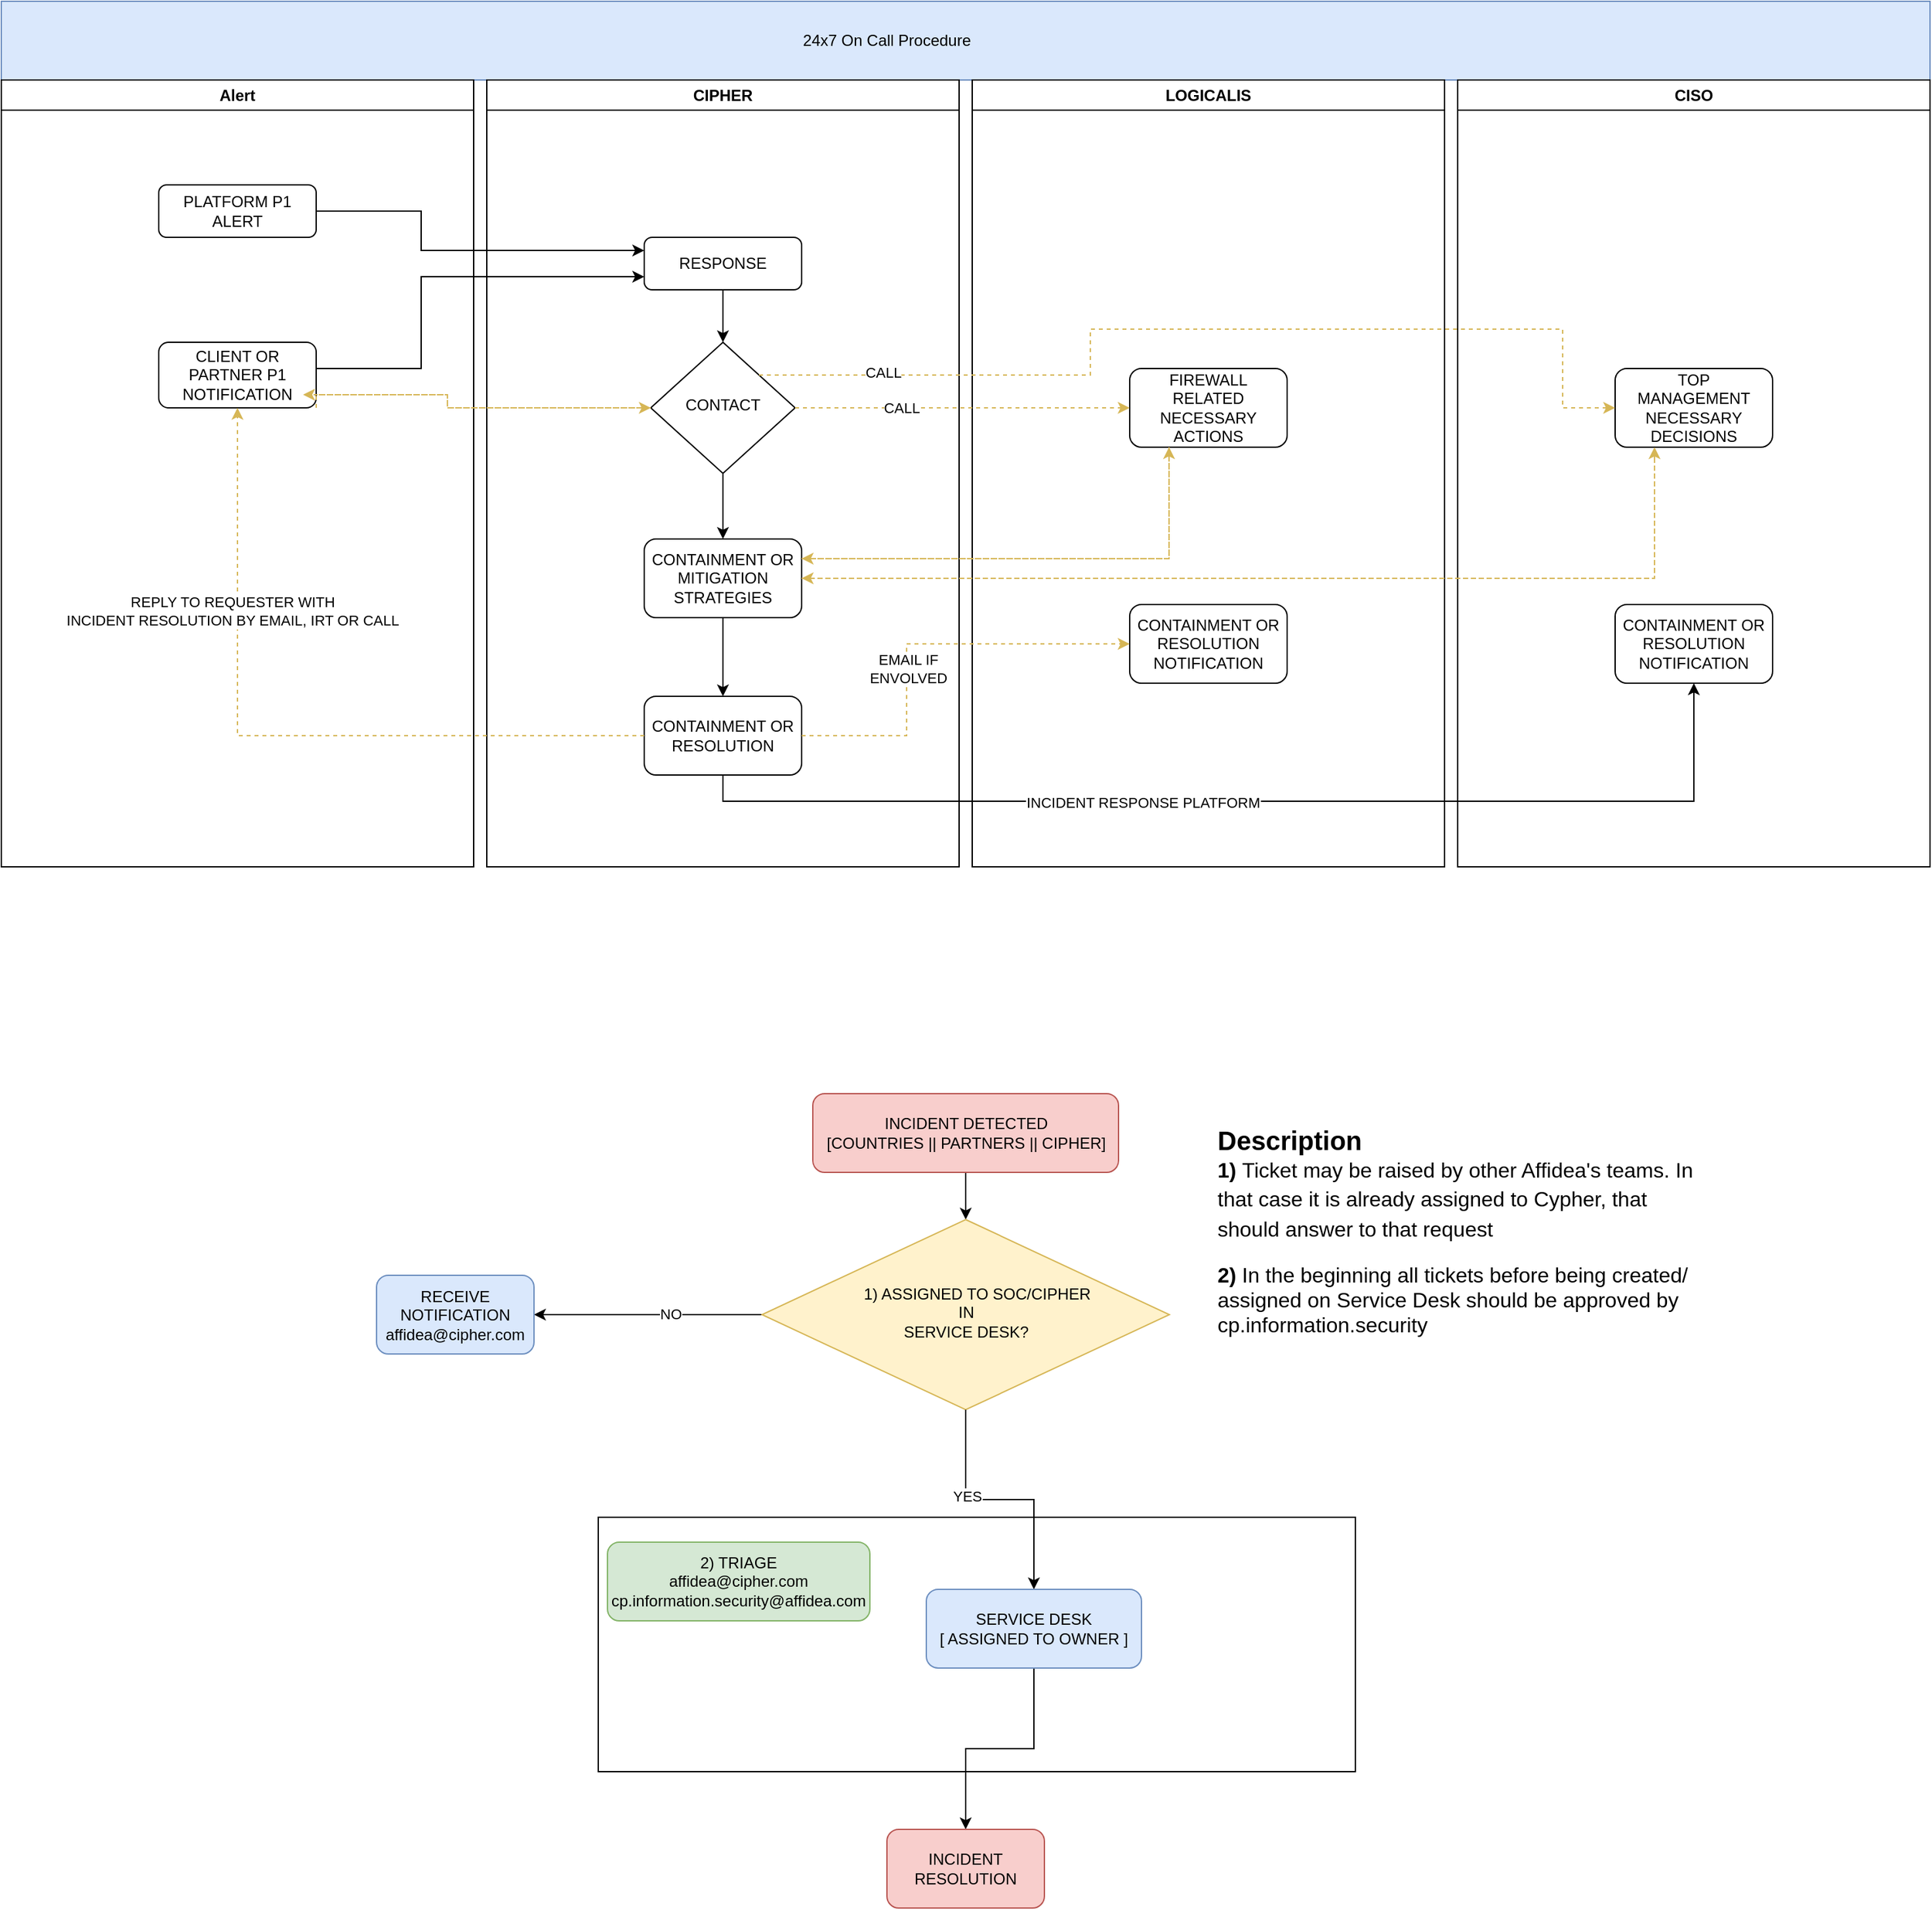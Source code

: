 <mxfile version="21.5.0" type="github">
  <diagram id="C5RBs43oDa-KdzZeNtuy" name="Page-1">
    <mxGraphModel dx="1762" dy="1234" grid="0" gridSize="10" guides="1" tooltips="1" connect="1" arrows="1" fold="1" page="0" pageScale="1" pageWidth="827" pageHeight="1169" math="0" shadow="0">
      <root>
        <mxCell id="WIyWlLk6GJQsqaUBKTNV-0" />
        <mxCell id="WIyWlLk6GJQsqaUBKTNV-1" parent="WIyWlLk6GJQsqaUBKTNV-0" />
        <mxCell id="GwuTtNk6kihslIZRIB3s-1" value="" style="rounded=0;whiteSpace=wrap;html=1;fillColor=#dae8fc;strokeColor=#6c8ebf;" parent="WIyWlLk6GJQsqaUBKTNV-1" vertex="1">
          <mxGeometry y="-20" width="1470" height="60" as="geometry" />
        </mxCell>
        <mxCell id="GwuTtNk6kihslIZRIB3s-0" value="24x7 On Call Procedure" style="text;html=1;strokeColor=none;fillColor=none;align=center;verticalAlign=middle;whiteSpace=wrap;rounded=0;" parent="WIyWlLk6GJQsqaUBKTNV-1" vertex="1">
          <mxGeometry x="600" y="-5" width="150" height="30" as="geometry" />
        </mxCell>
        <mxCell id="GwuTtNk6kihslIZRIB3s-5" value="Alert" style="swimlane;whiteSpace=wrap;html=1;" parent="WIyWlLk6GJQsqaUBKTNV-1" vertex="1">
          <mxGeometry y="40" width="360" height="600" as="geometry" />
        </mxCell>
        <mxCell id="WIyWlLk6GJQsqaUBKTNV-3" value="PLATFORM P1&lt;br&gt;ALERT" style="rounded=1;whiteSpace=wrap;html=1;fontSize=12;glass=0;strokeWidth=1;shadow=0;" parent="GwuTtNk6kihslIZRIB3s-5" vertex="1">
          <mxGeometry x="120" y="80" width="120" height="40" as="geometry" />
        </mxCell>
        <mxCell id="GwuTtNk6kihslIZRIB3s-8" value="CLIENT OR PARTNER P1 NOTIFICATION" style="rounded=1;whiteSpace=wrap;html=1;fontSize=12;glass=0;strokeWidth=1;shadow=0;" parent="GwuTtNk6kihslIZRIB3s-5" vertex="1">
          <mxGeometry x="120" y="200" width="120" height="50" as="geometry" />
        </mxCell>
        <mxCell id="GwuTtNk6kihslIZRIB3s-9" value="CIPHER" style="swimlane;whiteSpace=wrap;html=1;" parent="WIyWlLk6GJQsqaUBKTNV-1" vertex="1">
          <mxGeometry x="370" y="40" width="360" height="600" as="geometry" />
        </mxCell>
        <mxCell id="GwuTtNk6kihslIZRIB3s-15" style="edgeStyle=orthogonalEdgeStyle;rounded=0;orthogonalLoop=1;jettySize=auto;html=1;exitX=0.5;exitY=1;exitDx=0;exitDy=0;entryX=0.5;entryY=0;entryDx=0;entryDy=0;" parent="GwuTtNk6kihslIZRIB3s-9" source="GwuTtNk6kihslIZRIB3s-10" target="WIyWlLk6GJQsqaUBKTNV-6" edge="1">
          <mxGeometry relative="1" as="geometry" />
        </mxCell>
        <mxCell id="GwuTtNk6kihslIZRIB3s-10" value="RESPONSE" style="rounded=1;whiteSpace=wrap;html=1;fontSize=12;glass=0;strokeWidth=1;shadow=0;" parent="GwuTtNk6kihslIZRIB3s-9" vertex="1">
          <mxGeometry x="120" y="120" width="120" height="40" as="geometry" />
        </mxCell>
        <mxCell id="GwuTtNk6kihslIZRIB3s-18" style="edgeStyle=orthogonalEdgeStyle;rounded=0;orthogonalLoop=1;jettySize=auto;html=1;exitX=0.5;exitY=1;exitDx=0;exitDy=0;entryX=0.5;entryY=0;entryDx=0;entryDy=0;" parent="GwuTtNk6kihslIZRIB3s-9" source="WIyWlLk6GJQsqaUBKTNV-6" target="GwuTtNk6kihslIZRIB3s-16" edge="1">
          <mxGeometry relative="1" as="geometry" />
        </mxCell>
        <mxCell id="WIyWlLk6GJQsqaUBKTNV-6" value="CONTACT" style="rhombus;whiteSpace=wrap;html=1;shadow=0;fontFamily=Helvetica;fontSize=12;align=center;strokeWidth=1;spacing=6;spacingTop=-4;" parent="GwuTtNk6kihslIZRIB3s-9" vertex="1">
          <mxGeometry x="125" y="200" width="110" height="100" as="geometry" />
        </mxCell>
        <mxCell id="GwuTtNk6kihslIZRIB3s-20" style="edgeStyle=orthogonalEdgeStyle;rounded=0;orthogonalLoop=1;jettySize=auto;html=1;exitX=0.5;exitY=1;exitDx=0;exitDy=0;entryX=0.5;entryY=0;entryDx=0;entryDy=0;" parent="GwuTtNk6kihslIZRIB3s-9" source="GwuTtNk6kihslIZRIB3s-16" target="GwuTtNk6kihslIZRIB3s-19" edge="1">
          <mxGeometry relative="1" as="geometry" />
        </mxCell>
        <mxCell id="GwuTtNk6kihslIZRIB3s-16" value="CONTAINMENT OR MITIGATION STRATEGIES" style="rounded=1;whiteSpace=wrap;html=1;fontSize=12;glass=0;strokeWidth=1;shadow=0;" parent="GwuTtNk6kihslIZRIB3s-9" vertex="1">
          <mxGeometry x="120" y="350" width="120" height="60" as="geometry" />
        </mxCell>
        <mxCell id="GwuTtNk6kihslIZRIB3s-19" value="CONTAINMENT OR RESOLUTION" style="rounded=1;whiteSpace=wrap;html=1;fontSize=12;glass=0;strokeWidth=1;shadow=0;" parent="GwuTtNk6kihslIZRIB3s-9" vertex="1">
          <mxGeometry x="120" y="470" width="120" height="60" as="geometry" />
        </mxCell>
        <mxCell id="GwuTtNk6kihslIZRIB3s-12" style="edgeStyle=orthogonalEdgeStyle;rounded=0;orthogonalLoop=1;jettySize=auto;html=1;exitX=1;exitY=0.5;exitDx=0;exitDy=0;entryX=0;entryY=0.25;entryDx=0;entryDy=0;" parent="WIyWlLk6GJQsqaUBKTNV-1" source="WIyWlLk6GJQsqaUBKTNV-3" target="GwuTtNk6kihslIZRIB3s-10" edge="1">
          <mxGeometry relative="1" as="geometry">
            <Array as="points">
              <mxPoint x="320" y="140" />
              <mxPoint x="320" y="170" />
            </Array>
          </mxGeometry>
        </mxCell>
        <mxCell id="GwuTtNk6kihslIZRIB3s-13" style="edgeStyle=orthogonalEdgeStyle;rounded=0;orthogonalLoop=1;jettySize=auto;html=1;exitX=1;exitY=0.5;exitDx=0;exitDy=0;entryX=0;entryY=0.75;entryDx=0;entryDy=0;" parent="WIyWlLk6GJQsqaUBKTNV-1" source="GwuTtNk6kihslIZRIB3s-8" target="GwuTtNk6kihslIZRIB3s-10" edge="1">
          <mxGeometry relative="1" as="geometry">
            <Array as="points">
              <mxPoint x="320" y="260" />
              <mxPoint x="320" y="190" />
            </Array>
          </mxGeometry>
        </mxCell>
        <mxCell id="GwuTtNk6kihslIZRIB3s-21" value="LOGICALIS" style="swimlane;whiteSpace=wrap;html=1;" parent="WIyWlLk6GJQsqaUBKTNV-1" vertex="1">
          <mxGeometry x="740" y="40" width="360" height="600" as="geometry" />
        </mxCell>
        <mxCell id="GwuTtNk6kihslIZRIB3s-22" style="edgeStyle=orthogonalEdgeStyle;rounded=0;orthogonalLoop=1;jettySize=auto;html=1;exitX=0.5;exitY=1;exitDx=0;exitDy=0;entryX=0.5;entryY=0;entryDx=0;entryDy=0;" parent="GwuTtNk6kihslIZRIB3s-21" edge="1">
          <mxGeometry relative="1" as="geometry">
            <mxPoint x="180" y="160" as="sourcePoint" />
          </mxGeometry>
        </mxCell>
        <mxCell id="GwuTtNk6kihslIZRIB3s-24" style="edgeStyle=orthogonalEdgeStyle;rounded=0;orthogonalLoop=1;jettySize=auto;html=1;exitX=0.5;exitY=1;exitDx=0;exitDy=0;entryX=0.5;entryY=0;entryDx=0;entryDy=0;" parent="GwuTtNk6kihslIZRIB3s-21" edge="1">
          <mxGeometry relative="1" as="geometry">
            <mxPoint x="180" y="300" as="sourcePoint" />
          </mxGeometry>
        </mxCell>
        <mxCell id="GwuTtNk6kihslIZRIB3s-28" value="CONTAINMENT OR RESOLUTION NOTIFICATION" style="rounded=1;whiteSpace=wrap;html=1;fontSize=12;glass=0;strokeWidth=1;shadow=0;" parent="GwuTtNk6kihslIZRIB3s-21" vertex="1">
          <mxGeometry x="120" y="400" width="120" height="60" as="geometry" />
        </mxCell>
        <mxCell id="GwuTtNk6kihslIZRIB3s-29" value="FIREWALL &lt;br&gt;RELATED NECESSARY ACTIONS" style="rounded=1;whiteSpace=wrap;html=1;fontSize=12;glass=0;strokeWidth=1;shadow=0;" parent="GwuTtNk6kihslIZRIB3s-21" vertex="1">
          <mxGeometry x="120" y="220" width="120" height="60" as="geometry" />
        </mxCell>
        <mxCell id="GwuTtNk6kihslIZRIB3s-30" value="CISO" style="swimlane;whiteSpace=wrap;html=1;startSize=23;" parent="WIyWlLk6GJQsqaUBKTNV-1" vertex="1">
          <mxGeometry x="1110" y="40" width="360" height="600" as="geometry" />
        </mxCell>
        <mxCell id="GwuTtNk6kihslIZRIB3s-31" style="edgeStyle=orthogonalEdgeStyle;rounded=0;orthogonalLoop=1;jettySize=auto;html=1;exitX=0.5;exitY=1;exitDx=0;exitDy=0;entryX=0.5;entryY=0;entryDx=0;entryDy=0;" parent="GwuTtNk6kihslIZRIB3s-30" edge="1">
          <mxGeometry relative="1" as="geometry">
            <mxPoint x="180" y="160" as="sourcePoint" />
          </mxGeometry>
        </mxCell>
        <mxCell id="GwuTtNk6kihslIZRIB3s-32" style="edgeStyle=orthogonalEdgeStyle;rounded=0;orthogonalLoop=1;jettySize=auto;html=1;exitX=0.5;exitY=1;exitDx=0;exitDy=0;entryX=0.5;entryY=0;entryDx=0;entryDy=0;" parent="GwuTtNk6kihslIZRIB3s-30" edge="1">
          <mxGeometry relative="1" as="geometry">
            <mxPoint x="180" y="300" as="sourcePoint" />
          </mxGeometry>
        </mxCell>
        <mxCell id="GwuTtNk6kihslIZRIB3s-33" value="CONTAINMENT OR RESOLUTION NOTIFICATION" style="rounded=1;whiteSpace=wrap;html=1;fontSize=12;glass=0;strokeWidth=1;shadow=0;" parent="GwuTtNk6kihslIZRIB3s-30" vertex="1">
          <mxGeometry x="120" y="400" width="120" height="60" as="geometry" />
        </mxCell>
        <mxCell id="GwuTtNk6kihslIZRIB3s-34" value="TOP&lt;br&gt;MANAGEMENT&lt;br&gt;NECESSARY&lt;br&gt;DECISIONS" style="rounded=1;whiteSpace=wrap;html=1;fontSize=12;glass=0;strokeWidth=1;shadow=0;" parent="GwuTtNk6kihslIZRIB3s-30" vertex="1">
          <mxGeometry x="120" y="220" width="120" height="60" as="geometry" />
        </mxCell>
        <mxCell id="GwuTtNk6kihslIZRIB3s-37" style="edgeStyle=orthogonalEdgeStyle;rounded=0;orthogonalLoop=1;jettySize=auto;html=1;exitX=1;exitY=1;exitDx=0;exitDy=0;entryX=0;entryY=0.5;entryDx=0;entryDy=0;dashed=1;fillColor=#fff2cc;strokeColor=#d6b656;" parent="WIyWlLk6GJQsqaUBKTNV-1" source="GwuTtNk6kihslIZRIB3s-8" target="WIyWlLk6GJQsqaUBKTNV-6" edge="1">
          <mxGeometry relative="1" as="geometry">
            <Array as="points">
              <mxPoint x="240" y="280" />
              <mxPoint x="340" y="280" />
              <mxPoint x="340" y="290" />
            </Array>
          </mxGeometry>
        </mxCell>
        <mxCell id="GwuTtNk6kihslIZRIB3s-38" style="edgeStyle=orthogonalEdgeStyle;rounded=0;orthogonalLoop=1;jettySize=auto;html=1;exitX=0;exitY=0.5;exitDx=0;exitDy=0;dashed=1;fillColor=#fff2cc;strokeColor=#d6b656;" parent="WIyWlLk6GJQsqaUBKTNV-1" source="WIyWlLk6GJQsqaUBKTNV-6" edge="1">
          <mxGeometry relative="1" as="geometry">
            <Array as="points">
              <mxPoint x="340" y="290" />
              <mxPoint x="340" y="280" />
            </Array>
            <mxPoint x="230" y="280" as="targetPoint" />
          </mxGeometry>
        </mxCell>
        <mxCell id="GwuTtNk6kihslIZRIB3s-39" style="edgeStyle=orthogonalEdgeStyle;rounded=0;orthogonalLoop=1;jettySize=auto;html=1;exitX=1;exitY=0.5;exitDx=0;exitDy=0;entryX=0;entryY=0.5;entryDx=0;entryDy=0;fillColor=#fff2cc;strokeColor=#d6b656;dashed=1;" parent="WIyWlLk6GJQsqaUBKTNV-1" source="WIyWlLk6GJQsqaUBKTNV-6" target="GwuTtNk6kihslIZRIB3s-29" edge="1">
          <mxGeometry relative="1" as="geometry" />
        </mxCell>
        <mxCell id="IB3P2Yn9RWmiKG1jhuGu-2" value="CALL" style="edgeLabel;html=1;align=center;verticalAlign=middle;resizable=0;points=[];" vertex="1" connectable="0" parent="GwuTtNk6kihslIZRIB3s-39">
          <mxGeometry x="-0.365" relative="1" as="geometry">
            <mxPoint as="offset" />
          </mxGeometry>
        </mxCell>
        <mxCell id="GwuTtNk6kihslIZRIB3s-42" style="edgeStyle=orthogonalEdgeStyle;rounded=0;orthogonalLoop=1;jettySize=auto;html=1;exitX=1;exitY=0;exitDx=0;exitDy=0;entryX=0;entryY=0.5;entryDx=0;entryDy=0;dashed=1;fillColor=#fff2cc;strokeColor=#d6b656;" parent="WIyWlLk6GJQsqaUBKTNV-1" source="WIyWlLk6GJQsqaUBKTNV-6" target="GwuTtNk6kihslIZRIB3s-34" edge="1">
          <mxGeometry relative="1" as="geometry">
            <Array as="points">
              <mxPoint x="830" y="265" />
              <mxPoint x="830" y="230" />
              <mxPoint x="1190" y="230" />
              <mxPoint x="1190" y="290" />
            </Array>
          </mxGeometry>
        </mxCell>
        <mxCell id="IB3P2Yn9RWmiKG1jhuGu-1" value="CALL" style="edgeLabel;html=1;align=center;verticalAlign=middle;resizable=0;points=[];" vertex="1" connectable="0" parent="GwuTtNk6kihslIZRIB3s-42">
          <mxGeometry x="-0.748" y="2" relative="1" as="geometry">
            <mxPoint as="offset" />
          </mxGeometry>
        </mxCell>
        <mxCell id="GwuTtNk6kihslIZRIB3s-43" style="edgeStyle=orthogonalEdgeStyle;rounded=0;orthogonalLoop=1;jettySize=auto;html=1;exitX=1;exitY=0.25;exitDx=0;exitDy=0;entryX=0.25;entryY=1;entryDx=0;entryDy=0;fillColor=#fff2cc;strokeColor=#d6b656;dashed=1;" parent="WIyWlLk6GJQsqaUBKTNV-1" source="GwuTtNk6kihslIZRIB3s-16" target="GwuTtNk6kihslIZRIB3s-29" edge="1">
          <mxGeometry relative="1" as="geometry" />
        </mxCell>
        <mxCell id="GwuTtNk6kihslIZRIB3s-44" style="edgeStyle=orthogonalEdgeStyle;rounded=0;orthogonalLoop=1;jettySize=auto;html=1;exitX=0.25;exitY=1;exitDx=0;exitDy=0;entryX=1;entryY=0.25;entryDx=0;entryDy=0;dashed=1;fillColor=#fff2cc;strokeColor=#d6b656;" parent="WIyWlLk6GJQsqaUBKTNV-1" source="GwuTtNk6kihslIZRIB3s-29" target="GwuTtNk6kihslIZRIB3s-16" edge="1">
          <mxGeometry relative="1" as="geometry" />
        </mxCell>
        <mxCell id="GwuTtNk6kihslIZRIB3s-45" style="edgeStyle=orthogonalEdgeStyle;rounded=0;orthogonalLoop=1;jettySize=auto;html=1;exitX=1;exitY=0.5;exitDx=0;exitDy=0;entryX=0.25;entryY=1;entryDx=0;entryDy=0;dashed=1;fillColor=#fff2cc;strokeColor=#d6b656;" parent="WIyWlLk6GJQsqaUBKTNV-1" source="GwuTtNk6kihslIZRIB3s-16" target="GwuTtNk6kihslIZRIB3s-34" edge="1">
          <mxGeometry relative="1" as="geometry" />
        </mxCell>
        <mxCell id="GwuTtNk6kihslIZRIB3s-48" style="edgeStyle=orthogonalEdgeStyle;rounded=0;orthogonalLoop=1;jettySize=auto;html=1;exitX=0.5;exitY=1;exitDx=0;exitDy=0;entryX=0.5;entryY=1;entryDx=0;entryDy=0;" parent="WIyWlLk6GJQsqaUBKTNV-1" source="GwuTtNk6kihslIZRIB3s-19" target="GwuTtNk6kihslIZRIB3s-33" edge="1">
          <mxGeometry relative="1" as="geometry">
            <Array as="points">
              <mxPoint x="550" y="590" />
              <mxPoint x="1290" y="590" />
            </Array>
          </mxGeometry>
        </mxCell>
        <mxCell id="IB3P2Yn9RWmiKG1jhuGu-0" value="INCIDENT RESPONSE PLATFORM" style="edgeLabel;html=1;align=center;verticalAlign=middle;resizable=0;points=[];" vertex="1" connectable="0" parent="GwuTtNk6kihslIZRIB3s-48">
          <mxGeometry x="-0.199" y="-1" relative="1" as="geometry">
            <mxPoint x="-1" as="offset" />
          </mxGeometry>
        </mxCell>
        <mxCell id="GwuTtNk6kihslIZRIB3s-49" style="edgeStyle=orthogonalEdgeStyle;rounded=0;orthogonalLoop=1;jettySize=auto;html=1;exitX=1;exitY=0.5;exitDx=0;exitDy=0;entryX=0;entryY=0.5;entryDx=0;entryDy=0;fillColor=#fff2cc;strokeColor=#d6b656;dashed=1;" parent="WIyWlLk6GJQsqaUBKTNV-1" source="GwuTtNk6kihslIZRIB3s-19" target="GwuTtNk6kihslIZRIB3s-28" edge="1">
          <mxGeometry relative="1" as="geometry">
            <Array as="points">
              <mxPoint x="690" y="540" />
              <mxPoint x="690" y="470" />
            </Array>
          </mxGeometry>
        </mxCell>
        <mxCell id="IB3P2Yn9RWmiKG1jhuGu-3" value="EMAIL IF&lt;br&gt;ENVOLVED" style="edgeLabel;html=1;align=center;verticalAlign=middle;resizable=0;points=[];" vertex="1" connectable="0" parent="GwuTtNk6kihslIZRIB3s-49">
          <mxGeometry x="-0.177" y="-1" relative="1" as="geometry">
            <mxPoint as="offset" />
          </mxGeometry>
        </mxCell>
        <mxCell id="IB3P2Yn9RWmiKG1jhuGu-5" style="edgeStyle=orthogonalEdgeStyle;rounded=0;orthogonalLoop=1;jettySize=auto;html=1;entryX=1;entryY=0.5;entryDx=0;entryDy=0;fillColor=#fff2cc;strokeColor=#d6b656;dashed=1;" edge="1" parent="WIyWlLk6GJQsqaUBKTNV-1" target="GwuTtNk6kihslIZRIB3s-16">
          <mxGeometry relative="1" as="geometry">
            <mxPoint x="1260" y="330" as="sourcePoint" />
            <Array as="points">
              <mxPoint x="1260" y="320" />
              <mxPoint x="1260" y="420" />
            </Array>
          </mxGeometry>
        </mxCell>
        <mxCell id="IB3P2Yn9RWmiKG1jhuGu-6" style="edgeStyle=orthogonalEdgeStyle;rounded=0;orthogonalLoop=1;jettySize=auto;html=1;exitX=0;exitY=0.5;exitDx=0;exitDy=0;entryX=0.5;entryY=1;entryDx=0;entryDy=0;dashed=1;fillColor=#fff2cc;strokeColor=#d6b656;" edge="1" parent="WIyWlLk6GJQsqaUBKTNV-1" source="GwuTtNk6kihslIZRIB3s-19" target="GwuTtNk6kihslIZRIB3s-8">
          <mxGeometry relative="1" as="geometry" />
        </mxCell>
        <mxCell id="IB3P2Yn9RWmiKG1jhuGu-7" value="REPLY TO REQUESTER WITH &lt;br&gt;INCIDENT RESOLUTION BY EMAIL, IRT OR CALL" style="edgeLabel;html=1;align=center;verticalAlign=middle;resizable=0;points=[];" vertex="1" connectable="0" parent="IB3P2Yn9RWmiKG1jhuGu-6">
          <mxGeometry x="0.447" y="4" relative="1" as="geometry">
            <mxPoint as="offset" />
          </mxGeometry>
        </mxCell>
        <mxCell id="IB3P2Yn9RWmiKG1jhuGu-21" style="edgeStyle=orthogonalEdgeStyle;rounded=0;orthogonalLoop=1;jettySize=auto;html=1;exitX=0.5;exitY=1;exitDx=0;exitDy=0;" edge="1" parent="WIyWlLk6GJQsqaUBKTNV-1" source="IB3P2Yn9RWmiKG1jhuGu-10" target="IB3P2Yn9RWmiKG1jhuGu-11">
          <mxGeometry relative="1" as="geometry" />
        </mxCell>
        <mxCell id="IB3P2Yn9RWmiKG1jhuGu-10" value="INCIDENT DETECTED&lt;br&gt;[COUNTRIES || PARTNERS || CIPHER]" style="rounded=1;whiteSpace=wrap;html=1;fillColor=#f8cecc;strokeColor=#b85450;" vertex="1" parent="WIyWlLk6GJQsqaUBKTNV-1">
          <mxGeometry x="618.5" y="813" width="233" height="60" as="geometry" />
        </mxCell>
        <mxCell id="IB3P2Yn9RWmiKG1jhuGu-13" style="edgeStyle=orthogonalEdgeStyle;rounded=0;orthogonalLoop=1;jettySize=auto;html=1;exitX=0;exitY=0.5;exitDx=0;exitDy=0;entryX=1;entryY=0.5;entryDx=0;entryDy=0;" edge="1" parent="WIyWlLk6GJQsqaUBKTNV-1" source="IB3P2Yn9RWmiKG1jhuGu-11" target="IB3P2Yn9RWmiKG1jhuGu-12">
          <mxGeometry relative="1" as="geometry" />
        </mxCell>
        <mxCell id="IB3P2Yn9RWmiKG1jhuGu-14" value="NO" style="edgeLabel;html=1;align=center;verticalAlign=middle;resizable=0;points=[];" vertex="1" connectable="0" parent="IB3P2Yn9RWmiKG1jhuGu-13">
          <mxGeometry x="-0.191" y="-1" relative="1" as="geometry">
            <mxPoint as="offset" />
          </mxGeometry>
        </mxCell>
        <mxCell id="IB3P2Yn9RWmiKG1jhuGu-11" value="&amp;nbsp; &amp;nbsp; &amp;nbsp;1) ASSIGNED TO SOC/CIPHER &lt;br&gt;IN &lt;br&gt;SERVICE DESK?" style="rhombus;whiteSpace=wrap;html=1;shadow=0;fontFamily=Helvetica;fontSize=12;align=center;strokeWidth=1;spacing=6;spacingTop=-4;fillColor=#fff2cc;strokeColor=#d6b656;" vertex="1" parent="WIyWlLk6GJQsqaUBKTNV-1">
          <mxGeometry x="579.75" y="909" width="310.5" height="145" as="geometry" />
        </mxCell>
        <mxCell id="IB3P2Yn9RWmiKG1jhuGu-18" value="" style="rounded=0;whiteSpace=wrap;html=1;" vertex="1" parent="WIyWlLk6GJQsqaUBKTNV-1">
          <mxGeometry x="455" y="1136" width="577" height="194" as="geometry" />
        </mxCell>
        <mxCell id="IB3P2Yn9RWmiKG1jhuGu-16" style="edgeStyle=orthogonalEdgeStyle;rounded=0;orthogonalLoop=1;jettySize=auto;html=1;exitX=0.5;exitY=1;exitDx=0;exitDy=0;entryX=0.5;entryY=0;entryDx=0;entryDy=0;" edge="1" parent="WIyWlLk6GJQsqaUBKTNV-1" source="IB3P2Yn9RWmiKG1jhuGu-11" target="IB3P2Yn9RWmiKG1jhuGu-15">
          <mxGeometry relative="1" as="geometry" />
        </mxCell>
        <mxCell id="IB3P2Yn9RWmiKG1jhuGu-17" value="YES" style="edgeLabel;html=1;align=center;verticalAlign=middle;resizable=0;points=[];" vertex="1" connectable="0" parent="IB3P2Yn9RWmiKG1jhuGu-16">
          <mxGeometry x="-0.266" y="3" relative="1" as="geometry">
            <mxPoint as="offset" />
          </mxGeometry>
        </mxCell>
        <mxCell id="IB3P2Yn9RWmiKG1jhuGu-12" value="RECEIVE NOTIFICATION&lt;br&gt;affidea@cipher.com" style="rounded=1;whiteSpace=wrap;html=1;fillColor=#dae8fc;strokeColor=#6c8ebf;" vertex="1" parent="WIyWlLk6GJQsqaUBKTNV-1">
          <mxGeometry x="286" y="951.5" width="120" height="60" as="geometry" />
        </mxCell>
        <mxCell id="IB3P2Yn9RWmiKG1jhuGu-20" style="edgeStyle=orthogonalEdgeStyle;rounded=0;orthogonalLoop=1;jettySize=auto;html=1;exitX=0.5;exitY=1;exitDx=0;exitDy=0;" edge="1" parent="WIyWlLk6GJQsqaUBKTNV-1" source="IB3P2Yn9RWmiKG1jhuGu-15" target="IB3P2Yn9RWmiKG1jhuGu-19">
          <mxGeometry relative="1" as="geometry" />
        </mxCell>
        <mxCell id="IB3P2Yn9RWmiKG1jhuGu-15" value="SERVICE DESK&lt;br&gt;[ ASSIGNED TO OWNER ]" style="rounded=1;whiteSpace=wrap;html=1;fillColor=#dae8fc;strokeColor=#6c8ebf;" vertex="1" parent="WIyWlLk6GJQsqaUBKTNV-1">
          <mxGeometry x="705" y="1191" width="164" height="60" as="geometry" />
        </mxCell>
        <mxCell id="IB3P2Yn9RWmiKG1jhuGu-19" value="INCIDENT&lt;br&gt;RESOLUTION" style="rounded=1;whiteSpace=wrap;html=1;fillColor=#f8cecc;strokeColor=#b85450;" vertex="1" parent="WIyWlLk6GJQsqaUBKTNV-1">
          <mxGeometry x="675" y="1374" width="120" height="60" as="geometry" />
        </mxCell>
        <mxCell id="IB3P2Yn9RWmiKG1jhuGu-22" value="2) TRIAGE&lt;br&gt;affidea@cipher.com&lt;br&gt;cp.information.security@affidea.com" style="rounded=1;whiteSpace=wrap;html=1;fillColor=#d5e8d4;strokeColor=#82b366;" vertex="1" parent="WIyWlLk6GJQsqaUBKTNV-1">
          <mxGeometry x="462" y="1155" width="200" height="60" as="geometry" />
        </mxCell>
        <mxCell id="IB3P2Yn9RWmiKG1jhuGu-24" value="&lt;h1 style=&quot;line-height: 80%;&quot;&gt;&lt;font style=&quot;font-size: 20px;&quot;&gt;Description&lt;/font&gt;&lt;br&gt;&lt;span style=&quot;font-size: 16px;&quot;&gt;1) &lt;span style=&quot;font-weight: normal;&quot;&gt;Ticket may be raised by other Affidea&#39;s teams. In that case it is already assigned to Cypher, that should answer to that request&lt;/span&gt;&lt;/span&gt;&lt;/h1&gt;&lt;div&gt;&lt;span style=&quot;font-size: 16px;&quot;&gt;&lt;b&gt;2)&lt;/b&gt;&amp;nbsp;In the beginning all tickets before being created/ assigned on Service Desk should be approved by cp.information.security&lt;/span&gt;&lt;/div&gt;" style="text;html=1;strokeColor=none;fillColor=none;spacing=5;spacingTop=-20;whiteSpace=wrap;overflow=hidden;rounded=0;" vertex="1" parent="WIyWlLk6GJQsqaUBKTNV-1">
          <mxGeometry x="922" y="831.5" width="375" height="283.5" as="geometry" />
        </mxCell>
      </root>
    </mxGraphModel>
  </diagram>
</mxfile>
